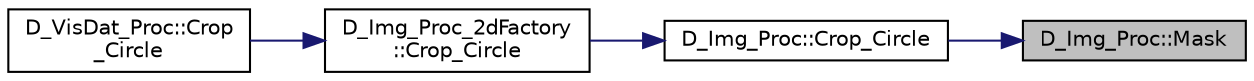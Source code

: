 digraph "D_Img_Proc::Mask"
{
 // LATEX_PDF_SIZE
  edge [fontname="Helvetica",fontsize="10",labelfontname="Helvetica",labelfontsize="10"];
  node [fontname="Helvetica",fontsize="10",shape=record];
  rankdir="RL";
  Node1 [label="D_Img_Proc::Mask",height=0.2,width=0.4,color="black", fillcolor="grey75", style="filled", fontcolor="black",tooltip=" "];
  Node1 -> Node2 [dir="back",color="midnightblue",fontsize="10",style="solid",fontname="Helvetica"];
  Node2 [label="D_Img_Proc::Crop_Circle",height=0.2,width=0.4,color="black", fillcolor="white", style="filled",URL="$class_d___img___proc.html#aafa1f6a39e2b3e32801318d9ca743274",tooltip=" "];
  Node2 -> Node3 [dir="back",color="midnightblue",fontsize="10",style="solid",fontname="Helvetica"];
  Node3 [label="D_Img_Proc_2dFactory\l::Crop_Circle",height=0.2,width=0.4,color="black", fillcolor="white", style="filled",URL="$class_d___img___proc__2d_factory.html#ad33e756da245320f31955fb6ae71e26b",tooltip=" "];
  Node3 -> Node4 [dir="back",color="midnightblue",fontsize="10",style="solid",fontname="Helvetica"];
  Node4 [label="D_VisDat_Proc::Crop\l_Circle",height=0.2,width=0.4,color="black", fillcolor="white", style="filled",URL="$class_d___vis_dat___proc.html#ae4b6b0c4f68529654f236b08e0712ddf",tooltip=" "];
}
